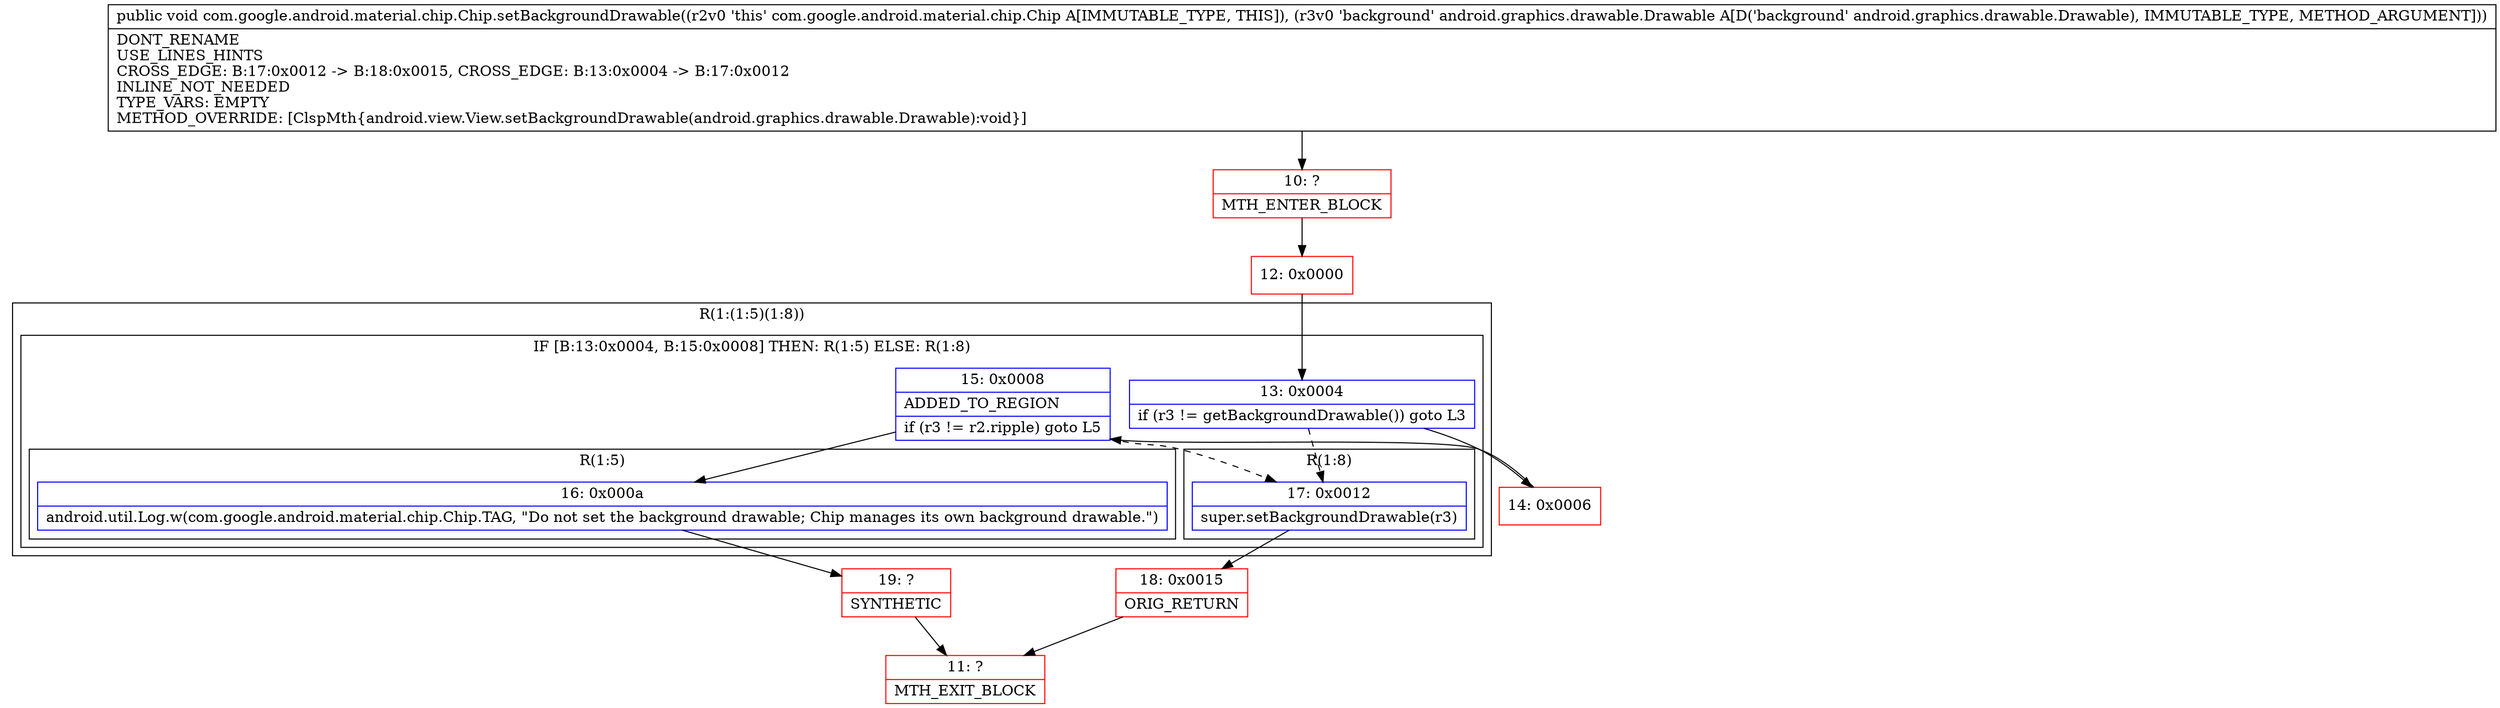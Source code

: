 digraph "CFG forcom.google.android.material.chip.Chip.setBackgroundDrawable(Landroid\/graphics\/drawable\/Drawable;)V" {
subgraph cluster_Region_588867189 {
label = "R(1:(1:5)(1:8))";
node [shape=record,color=blue];
subgraph cluster_IfRegion_1234263040 {
label = "IF [B:13:0x0004, B:15:0x0008] THEN: R(1:5) ELSE: R(1:8)";
node [shape=record,color=blue];
Node_13 [shape=record,label="{13\:\ 0x0004|if (r3 != getBackgroundDrawable()) goto L3\l}"];
Node_15 [shape=record,label="{15\:\ 0x0008|ADDED_TO_REGION\l|if (r3 != r2.ripple) goto L5\l}"];
subgraph cluster_Region_1015647817 {
label = "R(1:5)";
node [shape=record,color=blue];
Node_16 [shape=record,label="{16\:\ 0x000a|android.util.Log.w(com.google.android.material.chip.Chip.TAG, \"Do not set the background drawable; Chip manages its own background drawable.\")\l}"];
}
subgraph cluster_Region_1781101555 {
label = "R(1:8)";
node [shape=record,color=blue];
Node_17 [shape=record,label="{17\:\ 0x0012|super.setBackgroundDrawable(r3)\l}"];
}
}
}
Node_10 [shape=record,color=red,label="{10\:\ ?|MTH_ENTER_BLOCK\l}"];
Node_12 [shape=record,color=red,label="{12\:\ 0x0000}"];
Node_14 [shape=record,color=red,label="{14\:\ 0x0006}"];
Node_19 [shape=record,color=red,label="{19\:\ ?|SYNTHETIC\l}"];
Node_11 [shape=record,color=red,label="{11\:\ ?|MTH_EXIT_BLOCK\l}"];
Node_18 [shape=record,color=red,label="{18\:\ 0x0015|ORIG_RETURN\l}"];
MethodNode[shape=record,label="{public void com.google.android.material.chip.Chip.setBackgroundDrawable((r2v0 'this' com.google.android.material.chip.Chip A[IMMUTABLE_TYPE, THIS]), (r3v0 'background' android.graphics.drawable.Drawable A[D('background' android.graphics.drawable.Drawable), IMMUTABLE_TYPE, METHOD_ARGUMENT]))  | DONT_RENAME\lUSE_LINES_HINTS\lCROSS_EDGE: B:17:0x0012 \-\> B:18:0x0015, CROSS_EDGE: B:13:0x0004 \-\> B:17:0x0012\lINLINE_NOT_NEEDED\lTYPE_VARS: EMPTY\lMETHOD_OVERRIDE: [ClspMth\{android.view.View.setBackgroundDrawable(android.graphics.drawable.Drawable):void\}]\l}"];
MethodNode -> Node_10;Node_13 -> Node_14;
Node_13 -> Node_17[style=dashed];
Node_15 -> Node_16;
Node_15 -> Node_17[style=dashed];
Node_16 -> Node_19;
Node_17 -> Node_18;
Node_10 -> Node_12;
Node_12 -> Node_13;
Node_14 -> Node_15;
Node_19 -> Node_11;
Node_18 -> Node_11;
}

